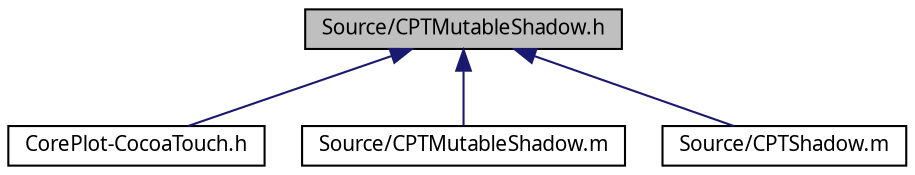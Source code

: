 digraph G
{
  bgcolor="transparent";
  edge [fontname="Lucinda Grande",fontsize="10",labelfontname="Lucinda Grande",labelfontsize="10"];
  node [fontname="Lucinda Grande",fontsize="10",shape=record];
  Node1 [label="Source/CPTMutableShadow.h",height=0.2,width=0.4,color="black", fillcolor="grey75", style="filled" fontcolor="black"];
  Node1 -> Node2 [dir="back",color="midnightblue",fontsize="10",style="solid",fontname="Lucinda Grande"];
  Node2 [label="CorePlot-CocoaTouch.h",height=0.2,width=0.4,color="black",URL="$_core_plot-_cocoa_touch_8h.html"];
  Node1 -> Node3 [dir="back",color="midnightblue",fontsize="10",style="solid",fontname="Lucinda Grande"];
  Node3 [label="Source/CPTMutableShadow.m",height=0.2,width=0.4,color="black",URL="$_c_p_t_mutable_shadow_8m.html"];
  Node1 -> Node4 [dir="back",color="midnightblue",fontsize="10",style="solid",fontname="Lucinda Grande"];
  Node4 [label="Source/CPTShadow.m",height=0.2,width=0.4,color="black",URL="$_c_p_t_shadow_8m.html"];
}
